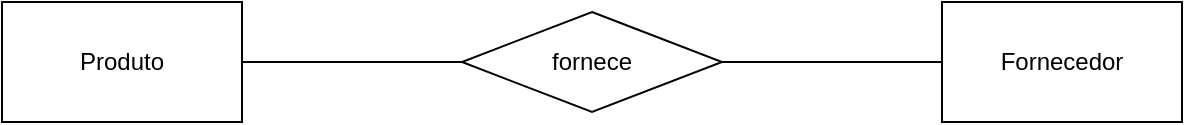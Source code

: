 <mxfile version="26.2.14">
  <diagram name="Page-1" id="JES_cMLNeLAYh3Iu4Azb">
    <mxGraphModel dx="597" dy="624" grid="1" gridSize="10" guides="1" tooltips="1" connect="1" arrows="1" fold="1" page="1" pageScale="1" pageWidth="827" pageHeight="1169" math="0" shadow="0">
      <root>
        <mxCell id="0" />
        <mxCell id="1" parent="0" />
        <mxCell id="kl4Z8RLUi9pYDhdN_yBm-1" value="&lt;div&gt;Produto&lt;/div&gt;" style="rounded=0;whiteSpace=wrap;html=1;" vertex="1" parent="1">
          <mxGeometry x="150" y="410" width="120" height="60" as="geometry" />
        </mxCell>
        <mxCell id="kl4Z8RLUi9pYDhdN_yBm-2" value="fornece" style="rhombus;whiteSpace=wrap;html=1;" vertex="1" parent="1">
          <mxGeometry x="380" y="415" width="130" height="50" as="geometry" />
        </mxCell>
        <mxCell id="kl4Z8RLUi9pYDhdN_yBm-3" value="Fornecedor" style="rounded=0;whiteSpace=wrap;html=1;" vertex="1" parent="1">
          <mxGeometry x="620" y="410" width="120" height="60" as="geometry" />
        </mxCell>
        <mxCell id="kl4Z8RLUi9pYDhdN_yBm-6" value="" style="endArrow=none;html=1;rounded=0;entryX=0;entryY=0.5;entryDx=0;entryDy=0;" edge="1" parent="1" source="kl4Z8RLUi9pYDhdN_yBm-1" target="kl4Z8RLUi9pYDhdN_yBm-2">
          <mxGeometry width="50" height="50" relative="1" as="geometry">
            <mxPoint x="270" y="490" as="sourcePoint" />
            <mxPoint x="340.711" y="440" as="targetPoint" />
          </mxGeometry>
        </mxCell>
        <mxCell id="kl4Z8RLUi9pYDhdN_yBm-7" value="" style="endArrow=none;html=1;rounded=0;entryX=0;entryY=0.5;entryDx=0;entryDy=0;" edge="1" parent="1" source="kl4Z8RLUi9pYDhdN_yBm-2" target="kl4Z8RLUi9pYDhdN_yBm-3">
          <mxGeometry width="50" height="50" relative="1" as="geometry">
            <mxPoint x="510" y="490" as="sourcePoint" />
            <mxPoint x="580.711" y="440" as="targetPoint" />
          </mxGeometry>
        </mxCell>
      </root>
    </mxGraphModel>
  </diagram>
</mxfile>
